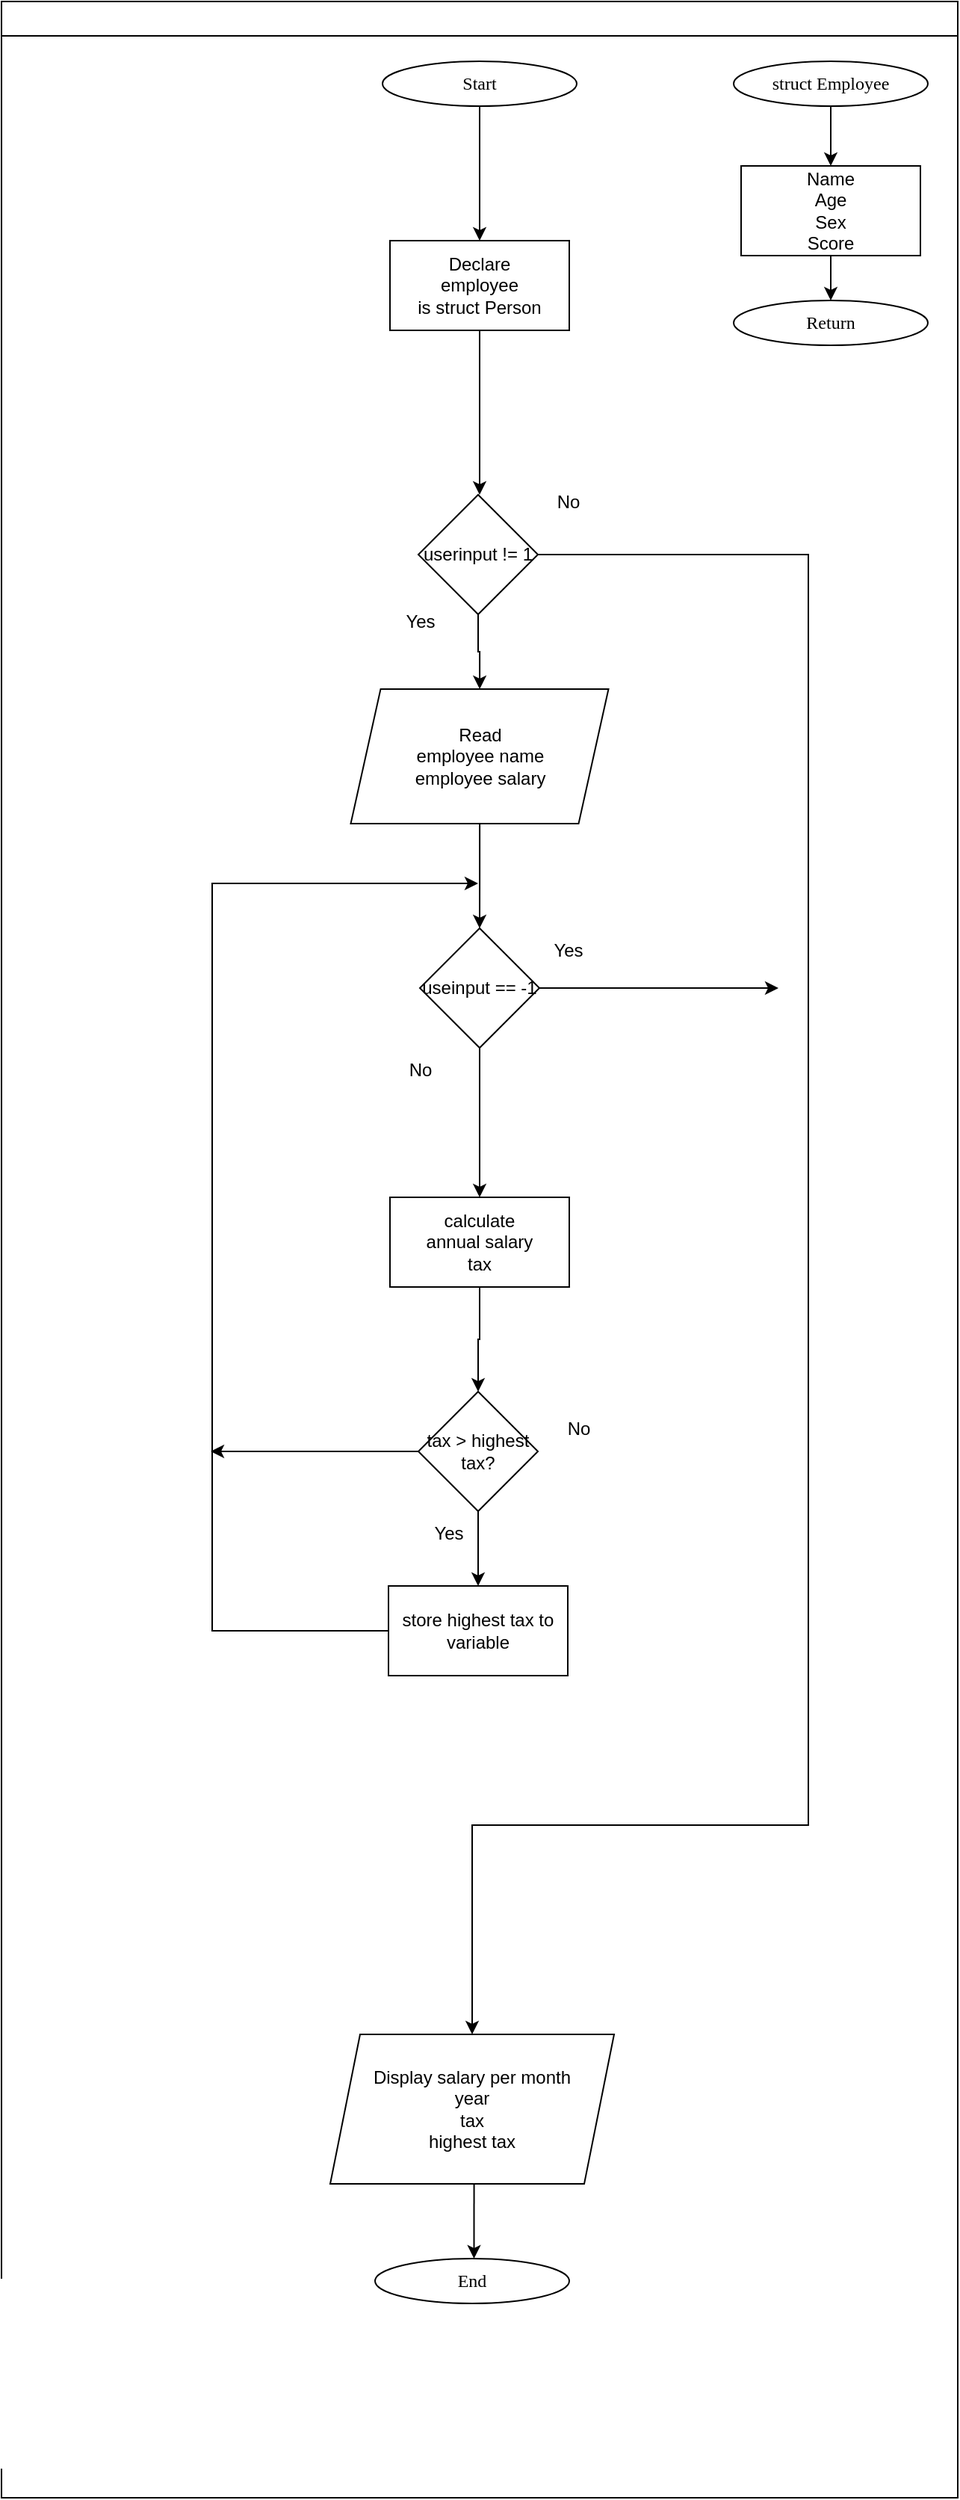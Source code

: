 <mxfile version="25.0.3">
  <diagram id="C5RBs43oDa-KdzZeNtuy" name="Page-1">
    <mxGraphModel dx="1699" dy="477" grid="1" gridSize="10" guides="1" tooltips="1" connect="1" arrows="1" fold="1" page="1" pageScale="1" pageWidth="827" pageHeight="1169" math="0" shadow="0">
      <root>
        <mxCell id="WIyWlLk6GJQsqaUBKTNV-0" />
        <mxCell id="WIyWlLk6GJQsqaUBKTNV-1" parent="WIyWlLk6GJQsqaUBKTNV-0" />
        <mxCell id="mvioNwK95yMqdUQ73LqQ-36" value="" style="swimlane;fontFamily=Sarabun;fontSource=https%3A%2F%2Ffonts.googleapis.com%2Fcss%3Ffamily%3DSarabun;" parent="WIyWlLk6GJQsqaUBKTNV-1" vertex="1">
          <mxGeometry x="-740" y="60" width="640" height="1670" as="geometry" />
        </mxCell>
        <mxCell id="xE9lvKekpY_54vqVYkne-0" style="edgeStyle=orthogonalEdgeStyle;rounded=0;orthogonalLoop=1;jettySize=auto;html=1;" parent="mvioNwK95yMqdUQ73LqQ-36" source="mvioNwK95yMqdUQ73LqQ-35" edge="1">
          <mxGeometry relative="1" as="geometry">
            <mxPoint x="320" y="160" as="targetPoint" />
          </mxGeometry>
        </mxCell>
        <mxCell id="mvioNwK95yMqdUQ73LqQ-35" value="&lt;font data-font-src=&quot;https://fonts.googleapis.com/css?family=Sarabun&quot; face=&quot;Sarabun&quot;&gt;Start&lt;/font&gt;" style="ellipse;whiteSpace=wrap;html=1;" parent="mvioNwK95yMqdUQ73LqQ-36" vertex="1">
          <mxGeometry x="255" y="40" width="130" height="30" as="geometry" />
        </mxCell>
        <mxCell id="xE9lvKekpY_54vqVYkne-4" style="edgeStyle=orthogonalEdgeStyle;rounded=0;orthogonalLoop=1;jettySize=auto;html=1;" parent="mvioNwK95yMqdUQ73LqQ-36" source="xE9lvKekpY_54vqVYkne-1" edge="1">
          <mxGeometry relative="1" as="geometry">
            <mxPoint x="320" y="330" as="targetPoint" />
          </mxGeometry>
        </mxCell>
        <mxCell id="xE9lvKekpY_54vqVYkne-1" value="Declare&lt;div&gt;employee&lt;/div&gt;&lt;div&gt;is struct Person&lt;/div&gt;" style="rounded=0;whiteSpace=wrap;html=1;" parent="mvioNwK95yMqdUQ73LqQ-36" vertex="1">
          <mxGeometry x="260" y="160" width="120" height="60" as="geometry" />
        </mxCell>
        <mxCell id="S_kWoNRvliWAWjXPdE6a-2" style="edgeStyle=orthogonalEdgeStyle;rounded=0;orthogonalLoop=1;jettySize=auto;html=1;" edge="1" parent="mvioNwK95yMqdUQ73LqQ-36" source="xE9lvKekpY_54vqVYkne-5">
          <mxGeometry relative="1" as="geometry">
            <mxPoint x="320" y="620" as="targetPoint" />
          </mxGeometry>
        </mxCell>
        <mxCell id="xE9lvKekpY_54vqVYkne-5" value="Read&lt;div&gt;employee name&lt;/div&gt;&lt;div&gt;employee salary&lt;/div&gt;" style="shape=parallelogram;perimeter=parallelogramPerimeter;whiteSpace=wrap;html=1;fixedSize=1;" parent="mvioNwK95yMqdUQ73LqQ-36" vertex="1">
          <mxGeometry x="233.75" y="460" width="172.5" height="90" as="geometry" />
        </mxCell>
        <mxCell id="xE9lvKekpY_54vqVYkne-7" style="edgeStyle=orthogonalEdgeStyle;rounded=0;orthogonalLoop=1;jettySize=auto;html=1;" parent="mvioNwK95yMqdUQ73LqQ-36" source="xE9lvKekpY_54vqVYkne-6" edge="1">
          <mxGeometry relative="1" as="geometry">
            <mxPoint x="555" y="110" as="targetPoint" />
          </mxGeometry>
        </mxCell>
        <mxCell id="xE9lvKekpY_54vqVYkne-6" value="&lt;font data-font-src=&quot;https://fonts.googleapis.com/css?family=Sarabun&quot; face=&quot;Sarabun&quot;&gt;struct Employee&lt;/font&gt;" style="ellipse;whiteSpace=wrap;html=1;" parent="mvioNwK95yMqdUQ73LqQ-36" vertex="1">
          <mxGeometry x="490" y="40" width="130" height="30" as="geometry" />
        </mxCell>
        <mxCell id="xE9lvKekpY_54vqVYkne-9" style="edgeStyle=orthogonalEdgeStyle;rounded=0;orthogonalLoop=1;jettySize=auto;html=1;" parent="mvioNwK95yMqdUQ73LqQ-36" source="xE9lvKekpY_54vqVYkne-8" edge="1">
          <mxGeometry relative="1" as="geometry">
            <mxPoint x="555" y="200" as="targetPoint" />
          </mxGeometry>
        </mxCell>
        <mxCell id="xE9lvKekpY_54vqVYkne-8" value="Name&lt;div&gt;Age&lt;/div&gt;&lt;div&gt;Sex&lt;/div&gt;&lt;div&gt;Score&lt;/div&gt;" style="rounded=0;whiteSpace=wrap;html=1;" parent="mvioNwK95yMqdUQ73LqQ-36" vertex="1">
          <mxGeometry x="495" y="110" width="120" height="60" as="geometry" />
        </mxCell>
        <mxCell id="xE9lvKekpY_54vqVYkne-10" value="&lt;font face=&quot;Sarabun&quot;&gt;Return&lt;/font&gt;" style="ellipse;whiteSpace=wrap;html=1;" parent="mvioNwK95yMqdUQ73LqQ-36" vertex="1">
          <mxGeometry x="490" y="200" width="130" height="30" as="geometry" />
        </mxCell>
        <mxCell id="xE9lvKekpY_54vqVYkne-25" style="edgeStyle=orthogonalEdgeStyle;rounded=0;orthogonalLoop=1;jettySize=auto;html=1;" parent="mvioNwK95yMqdUQ73LqQ-36" edge="1">
          <mxGeometry relative="1" as="geometry">
            <mxPoint x="316.25" y="1510.0" as="targetPoint" />
            <mxPoint x="316.294" y="1420" as="sourcePoint" />
          </mxGeometry>
        </mxCell>
        <mxCell id="xE9lvKekpY_54vqVYkne-26" value="&lt;font data-font-src=&quot;https://fonts.googleapis.com/css?family=Sarabun&quot; face=&quot;Sarabun&quot;&gt;End&lt;/font&gt;" style="ellipse;whiteSpace=wrap;html=1;" parent="mvioNwK95yMqdUQ73LqQ-36" vertex="1">
          <mxGeometry x="250" y="1510" width="130" height="30" as="geometry" />
        </mxCell>
        <mxCell id="S_kWoNRvliWAWjXPdE6a-1" style="edgeStyle=orthogonalEdgeStyle;rounded=0;orthogonalLoop=1;jettySize=auto;html=1;" edge="1" parent="mvioNwK95yMqdUQ73LqQ-36" source="S_kWoNRvliWAWjXPdE6a-0" target="xE9lvKekpY_54vqVYkne-5">
          <mxGeometry relative="1" as="geometry" />
        </mxCell>
        <mxCell id="S_kWoNRvliWAWjXPdE6a-13" style="edgeStyle=orthogonalEdgeStyle;rounded=0;orthogonalLoop=1;jettySize=auto;html=1;entryX=0.5;entryY=0;entryDx=0;entryDy=0;" edge="1" parent="mvioNwK95yMqdUQ73LqQ-36" source="S_kWoNRvliWAWjXPdE6a-0" target="S_kWoNRvliWAWjXPdE6a-25">
          <mxGeometry relative="1" as="geometry">
            <mxPoint x="520" y="933" as="targetPoint" />
            <Array as="points">
              <mxPoint x="540" y="370" />
              <mxPoint x="540" y="1220" />
            </Array>
          </mxGeometry>
        </mxCell>
        <mxCell id="S_kWoNRvliWAWjXPdE6a-0" value="userinput != 1" style="rhombus;whiteSpace=wrap;html=1;" vertex="1" parent="mvioNwK95yMqdUQ73LqQ-36">
          <mxGeometry x="279" y="330" width="80" height="80" as="geometry" />
        </mxCell>
        <mxCell id="S_kWoNRvliWAWjXPdE6a-19" style="edgeStyle=orthogonalEdgeStyle;rounded=0;orthogonalLoop=1;jettySize=auto;html=1;" edge="1" parent="mvioNwK95yMqdUQ73LqQ-36" source="S_kWoNRvliWAWjXPdE6a-3" target="S_kWoNRvliWAWjXPdE6a-4">
          <mxGeometry relative="1" as="geometry" />
        </mxCell>
        <mxCell id="S_kWoNRvliWAWjXPdE6a-3" value="calculate&lt;div&gt;annual salary&lt;/div&gt;&lt;div&gt;tax&lt;/div&gt;" style="rounded=0;whiteSpace=wrap;html=1;" vertex="1" parent="mvioNwK95yMqdUQ73LqQ-36">
          <mxGeometry x="260" y="800" width="120" height="60" as="geometry" />
        </mxCell>
        <mxCell id="S_kWoNRvliWAWjXPdE6a-6" style="edgeStyle=orthogonalEdgeStyle;rounded=0;orthogonalLoop=1;jettySize=auto;html=1;" edge="1" parent="mvioNwK95yMqdUQ73LqQ-36" source="S_kWoNRvliWAWjXPdE6a-4">
          <mxGeometry relative="1" as="geometry">
            <mxPoint x="319" y="1060" as="targetPoint" />
          </mxGeometry>
        </mxCell>
        <mxCell id="S_kWoNRvliWAWjXPdE6a-24" style="edgeStyle=orthogonalEdgeStyle;rounded=0;orthogonalLoop=1;jettySize=auto;html=1;" edge="1" parent="mvioNwK95yMqdUQ73LqQ-36" source="S_kWoNRvliWAWjXPdE6a-4">
          <mxGeometry relative="1" as="geometry">
            <mxPoint x="140" y="970" as="targetPoint" />
          </mxGeometry>
        </mxCell>
        <mxCell id="S_kWoNRvliWAWjXPdE6a-4" value="tax &amp;gt; highest tax?" style="rhombus;whiteSpace=wrap;html=1;" vertex="1" parent="mvioNwK95yMqdUQ73LqQ-36">
          <mxGeometry x="279" y="930" width="80" height="80" as="geometry" />
        </mxCell>
        <mxCell id="S_kWoNRvliWAWjXPdE6a-21" style="edgeStyle=orthogonalEdgeStyle;rounded=0;orthogonalLoop=1;jettySize=auto;html=1;" edge="1" parent="mvioNwK95yMqdUQ73LqQ-36" source="S_kWoNRvliWAWjXPdE6a-5">
          <mxGeometry relative="1" as="geometry">
            <mxPoint x="319" y="590" as="targetPoint" />
            <Array as="points">
              <mxPoint x="141" y="1090" />
            </Array>
          </mxGeometry>
        </mxCell>
        <mxCell id="S_kWoNRvliWAWjXPdE6a-5" value="store highest tax to variable" style="rounded=0;whiteSpace=wrap;html=1;" vertex="1" parent="mvioNwK95yMqdUQ73LqQ-36">
          <mxGeometry x="259" y="1060" width="120" height="60" as="geometry" />
        </mxCell>
        <mxCell id="S_kWoNRvliWAWjXPdE6a-10" style="edgeStyle=orthogonalEdgeStyle;rounded=0;orthogonalLoop=1;jettySize=auto;html=1;entryX=0.5;entryY=0;entryDx=0;entryDy=0;" edge="1" parent="mvioNwK95yMqdUQ73LqQ-36" source="S_kWoNRvliWAWjXPdE6a-7" target="S_kWoNRvliWAWjXPdE6a-3">
          <mxGeometry relative="1" as="geometry" />
        </mxCell>
        <mxCell id="S_kWoNRvliWAWjXPdE6a-14" style="edgeStyle=orthogonalEdgeStyle;rounded=0;orthogonalLoop=1;jettySize=auto;html=1;" edge="1" parent="mvioNwK95yMqdUQ73LqQ-36" source="S_kWoNRvliWAWjXPdE6a-7">
          <mxGeometry relative="1" as="geometry">
            <mxPoint x="520" y="660" as="targetPoint" />
          </mxGeometry>
        </mxCell>
        <mxCell id="S_kWoNRvliWAWjXPdE6a-7" value="useinput == -1" style="rhombus;whiteSpace=wrap;html=1;" vertex="1" parent="mvioNwK95yMqdUQ73LqQ-36">
          <mxGeometry x="280" y="620" width="80" height="80" as="geometry" />
        </mxCell>
        <mxCell id="S_kWoNRvliWAWjXPdE6a-15" value="Yes" style="text;html=1;align=center;verticalAlign=middle;resizable=0;points=[];autosize=1;strokeColor=none;fillColor=none;" vertex="1" parent="mvioNwK95yMqdUQ73LqQ-36">
          <mxGeometry x="359" y="620" width="40" height="30" as="geometry" />
        </mxCell>
        <mxCell id="S_kWoNRvliWAWjXPdE6a-16" value="No" style="text;html=1;align=center;verticalAlign=middle;resizable=0;points=[];autosize=1;strokeColor=none;fillColor=none;" vertex="1" parent="mvioNwK95yMqdUQ73LqQ-36">
          <mxGeometry x="260" y="700" width="40" height="30" as="geometry" />
        </mxCell>
        <mxCell id="S_kWoNRvliWAWjXPdE6a-17" value="Yes" style="text;html=1;align=center;verticalAlign=middle;resizable=0;points=[];autosize=1;strokeColor=none;fillColor=none;" vertex="1" parent="mvioNwK95yMqdUQ73LqQ-36">
          <mxGeometry x="260" y="400" width="40" height="30" as="geometry" />
        </mxCell>
        <mxCell id="S_kWoNRvliWAWjXPdE6a-18" value="No" style="text;html=1;align=center;verticalAlign=middle;resizable=0;points=[];autosize=1;strokeColor=none;fillColor=none;" vertex="1" parent="mvioNwK95yMqdUQ73LqQ-36">
          <mxGeometry x="359" y="320" width="40" height="30" as="geometry" />
        </mxCell>
        <mxCell id="S_kWoNRvliWAWjXPdE6a-22" value="Yes" style="text;html=1;align=center;verticalAlign=middle;resizable=0;points=[];autosize=1;strokeColor=none;fillColor=none;" vertex="1" parent="mvioNwK95yMqdUQ73LqQ-36">
          <mxGeometry x="279" y="1010" width="40" height="30" as="geometry" />
        </mxCell>
        <mxCell id="S_kWoNRvliWAWjXPdE6a-23" value="No" style="text;html=1;align=center;verticalAlign=middle;resizable=0;points=[];autosize=1;strokeColor=none;fillColor=none;" vertex="1" parent="mvioNwK95yMqdUQ73LqQ-36">
          <mxGeometry x="366.25" y="940" width="40" height="30" as="geometry" />
        </mxCell>
        <mxCell id="S_kWoNRvliWAWjXPdE6a-25" value="Display salary per month&lt;div&gt;year&lt;/div&gt;&lt;div&gt;tax&lt;/div&gt;&lt;div&gt;highest tax&lt;/div&gt;" style="shape=parallelogram;perimeter=parallelogramPerimeter;whiteSpace=wrap;html=1;fixedSize=1;" vertex="1" parent="mvioNwK95yMqdUQ73LqQ-36">
          <mxGeometry x="220" y="1360" width="190" height="100" as="geometry" />
        </mxCell>
      </root>
    </mxGraphModel>
  </diagram>
</mxfile>

